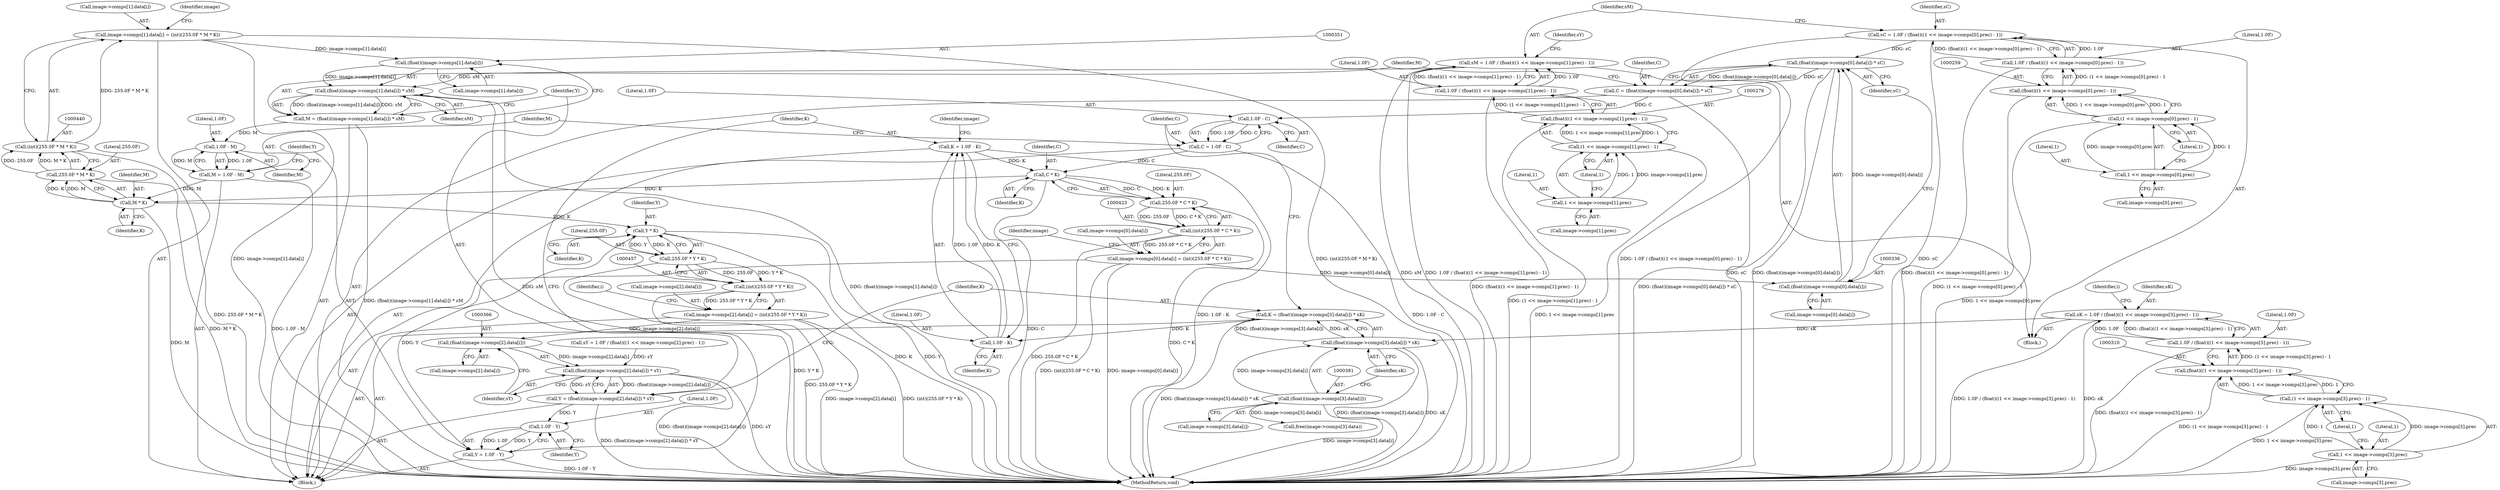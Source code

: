 digraph "0_openjpeg_162f6199c0cd3ec1c6c6dc65e41b2faab92b2d91@pointer" {
"1000429" [label="(Call,image->comps[1].data[i] = (int)(255.0F * M * K))"];
"1000439" [label="(Call,(int)(255.0F * M * K))"];
"1000441" [label="(Call,255.0F * M * K)"];
"1000443" [label="(Call,M * K)"];
"1000397" [label="(Call,M = 1.0F - M)"];
"1000399" [label="(Call,1.0F - M)"];
"1000347" [label="(Call,M = (float)(image->comps[1].data[i]) * sM)"];
"1000349" [label="(Call,(float)(image->comps[1].data[i]) * sM)"];
"1000350" [label="(Call,(float)(image->comps[1].data[i]))"];
"1000429" [label="(Call,image->comps[1].data[i] = (int)(255.0F * M * K))"];
"1000271" [label="(Call,sM = 1.0F / (float)((1 << image->comps[1].prec) - 1))"];
"1000273" [label="(Call,1.0F / (float)((1 << image->comps[1].prec) - 1))"];
"1000275" [label="(Call,(float)((1 << image->comps[1].prec) - 1))"];
"1000277" [label="(Call,(1 << image->comps[1].prec) - 1)"];
"1000278" [label="(Call,1 << image->comps[1].prec)"];
"1000426" [label="(Call,C * K)"];
"1000392" [label="(Call,C = 1.0F - C)"];
"1000394" [label="(Call,1.0F - C)"];
"1000332" [label="(Call,C = (float)(image->comps[0].data[i]) * sC)"];
"1000334" [label="(Call,(float)(image->comps[0].data[i]) * sC)"];
"1000335" [label="(Call,(float)(image->comps[0].data[i]))"];
"1000412" [label="(Call,image->comps[0].data[i] = (int)(255.0F * C * K))"];
"1000422" [label="(Call,(int)(255.0F * C * K))"];
"1000424" [label="(Call,255.0F * C * K)"];
"1000254" [label="(Call,sC = 1.0F / (float)((1 << image->comps[0].prec) - 1))"];
"1000256" [label="(Call,1.0F / (float)((1 << image->comps[0].prec) - 1))"];
"1000258" [label="(Call,(float)((1 << image->comps[0].prec) - 1))"];
"1000260" [label="(Call,(1 << image->comps[0].prec) - 1)"];
"1000261" [label="(Call,1 << image->comps[0].prec)"];
"1000407" [label="(Call,K = 1.0F - K)"];
"1000409" [label="(Call,1.0F - K)"];
"1000377" [label="(Call,K = (float)(image->comps[3].data[i]) * sK)"];
"1000379" [label="(Call,(float)(image->comps[3].data[i]) * sK)"];
"1000380" [label="(Call,(float)(image->comps[3].data[i]))"];
"1000305" [label="(Call,sK = 1.0F / (float)((1 << image->comps[3].prec) - 1))"];
"1000307" [label="(Call,1.0F / (float)((1 << image->comps[3].prec) - 1))"];
"1000309" [label="(Call,(float)((1 << image->comps[3].prec) - 1))"];
"1000311" [label="(Call,(1 << image->comps[3].prec) - 1)"];
"1000312" [label="(Call,1 << image->comps[3].prec)"];
"1000460" [label="(Call,Y * K)"];
"1000458" [label="(Call,255.0F * Y * K)"];
"1000456" [label="(Call,(int)(255.0F * Y * K))"];
"1000446" [label="(Call,image->comps[2].data[i] = (int)(255.0F * Y * K))"];
"1000365" [label="(Call,(float)(image->comps[2].data[i]))"];
"1000364" [label="(Call,(float)(image->comps[2].data[i]) * sY)"];
"1000362" [label="(Call,Y = (float)(image->comps[2].data[i]) * sY)"];
"1000404" [label="(Call,1.0F - Y)"];
"1000402" [label="(Call,Y = 1.0F - Y)"];
"1000254" [label="(Call,sC = 1.0F / (float)((1 << image->comps[0].prec) - 1))"];
"1000321" [label="(Literal,1)"];
"1000332" [label="(Call,C = (float)(image->comps[0].data[i]) * sC)"];
"1000347" [label="(Call,M = (float)(image->comps[1].data[i]) * sM)"];
"1000314" [label="(Call,image->comps[3].prec)"];
"1000256" [label="(Call,1.0F / (float)((1 << image->comps[0].prec) - 1))"];
"1000442" [label="(Literal,255.0F)"];
"1000262" [label="(Literal,1)"];
"1000348" [label="(Identifier,M)"];
"1000404" [label="(Call,1.0F - Y)"];
"1000331" [label="(Block,)"];
"1000463" [label="(Call,free(image->comps[3].data))"];
"1000278" [label="(Call,1 << image->comps[1].prec)"];
"1000413" [label="(Call,image->comps[0].data[i])"];
"1000289" [label="(Identifier,sY)"];
"1000410" [label="(Literal,1.0F)"];
"1000305" [label="(Call,sK = 1.0F / (float)((1 << image->comps[3].prec) - 1))"];
"1000337" [label="(Call,image->comps[0].data[i])"];
"1000309" [label="(Call,(float)((1 << image->comps[3].prec) - 1))"];
"1000422" [label="(Call,(int)(255.0F * C * K))"];
"1000333" [label="(Identifier,C)"];
"1000257" [label="(Literal,1.0F)"];
"1000424" [label="(Call,255.0F * C * K)"];
"1000550" [label="(MethodReturn,void)"];
"1000271" [label="(Call,sM = 1.0F / (float)((1 << image->comps[1].prec) - 1))"];
"1000311" [label="(Call,(1 << image->comps[3].prec) - 1)"];
"1000377" [label="(Call,K = (float)(image->comps[3].data[i]) * sK)"];
"1000445" [label="(Identifier,K)"];
"1000275" [label="(Call,(float)((1 << image->comps[1].prec) - 1))"];
"1000394" [label="(Call,1.0F - C)"];
"1000280" [label="(Call,image->comps[1].prec)"];
"1000403" [label="(Identifier,Y)"];
"1000393" [label="(Identifier,C)"];
"1000446" [label="(Call,image->comps[2].data[i] = (int)(255.0F * Y * K))"];
"1000451" [label="(Identifier,image)"];
"1000398" [label="(Identifier,M)"];
"1000407" [label="(Call,K = 1.0F - K)"];
"1000434" [label="(Identifier,image)"];
"1000313" [label="(Literal,1)"];
"1000352" [label="(Call,image->comps[1].data[i])"];
"1000335" [label="(Call,(float)(image->comps[0].data[i]))"];
"1000287" [label="(Literal,1)"];
"1000429" [label="(Call,image->comps[1].data[i] = (int)(255.0F * M * K))"];
"1000462" [label="(Identifier,K)"];
"1000459" [label="(Literal,255.0F)"];
"1000334" [label="(Call,(float)(image->comps[0].data[i]) * sC)"];
"1000261" [label="(Call,1 << image->comps[0].prec)"];
"1000406" [label="(Identifier,Y)"];
"1000308" [label="(Literal,1.0F)"];
"1000430" [label="(Call,image->comps[1].data[i])"];
"1000367" [label="(Call,image->comps[2].data[i])"];
"1000277" [label="(Call,(1 << image->comps[1].prec) - 1)"];
"1000376" [label="(Identifier,sY)"];
"1000460" [label="(Call,Y * K)"];
"1000392" [label="(Call,C = 1.0F - C)"];
"1000441" [label="(Call,255.0F * M * K)"];
"1000260" [label="(Call,(1 << image->comps[0].prec) - 1)"];
"1000397" [label="(Call,M = 1.0F - M)"];
"1000273" [label="(Call,1.0F / (float)((1 << image->comps[1].prec) - 1))"];
"1000288" [label="(Call,sY = 1.0F / (float)((1 << image->comps[2].prec) - 1))"];
"1000380" [label="(Call,(float)(image->comps[3].data[i]))"];
"1000395" [label="(Literal,1.0F)"];
"1000307" [label="(Call,1.0F / (float)((1 << image->comps[3].prec) - 1))"];
"1000324" [label="(Identifier,i)"];
"1000270" [label="(Literal,1)"];
"1000363" [label="(Identifier,Y)"];
"1000444" [label="(Identifier,M)"];
"1000458" [label="(Call,255.0F * Y * K)"];
"1000456" [label="(Call,(int)(255.0F * Y * K))"];
"1000426" [label="(Call,C * K)"];
"1000364" [label="(Call,(float)(image->comps[2].data[i]) * sY)"];
"1000109" [label="(Block,)"];
"1000400" [label="(Literal,1.0F)"];
"1000379" [label="(Call,(float)(image->comps[3].data[i]) * sK)"];
"1000306" [label="(Identifier,sK)"];
"1000330" [label="(Identifier,i)"];
"1000362" [label="(Call,Y = (float)(image->comps[2].data[i]) * sY)"];
"1000411" [label="(Identifier,K)"];
"1000391" [label="(Identifier,sK)"];
"1000412" [label="(Call,image->comps[0].data[i] = (int)(255.0F * C * K))"];
"1000417" [label="(Identifier,image)"];
"1000350" [label="(Call,(float)(image->comps[1].data[i]))"];
"1000382" [label="(Call,image->comps[3].data[i])"];
"1000399" [label="(Call,1.0F - M)"];
"1000272" [label="(Identifier,sM)"];
"1000258" [label="(Call,(float)((1 << image->comps[0].prec) - 1))"];
"1000349" [label="(Call,(float)(image->comps[1].data[i]) * sM)"];
"1000346" [label="(Identifier,sC)"];
"1000428" [label="(Identifier,K)"];
"1000401" [label="(Identifier,M)"];
"1000263" [label="(Call,image->comps[0].prec)"];
"1000274" [label="(Literal,1.0F)"];
"1000365" [label="(Call,(float)(image->comps[2].data[i]))"];
"1000361" [label="(Identifier,sM)"];
"1000279" [label="(Literal,1)"];
"1000408" [label="(Identifier,K)"];
"1000461" [label="(Identifier,Y)"];
"1000427" [label="(Identifier,C)"];
"1000425" [label="(Literal,255.0F)"];
"1000447" [label="(Call,image->comps[2].data[i])"];
"1000396" [label="(Identifier,C)"];
"1000312" [label="(Call,1 << image->comps[3].prec)"];
"1000402" [label="(Call,Y = 1.0F - Y)"];
"1000439" [label="(Call,(int)(255.0F * M * K))"];
"1000378" [label="(Identifier,K)"];
"1000409" [label="(Call,1.0F - K)"];
"1000405" [label="(Literal,1.0F)"];
"1000255" [label="(Identifier,sC)"];
"1000443" [label="(Call,M * K)"];
"1000429" -> "1000331"  [label="AST: "];
"1000429" -> "1000439"  [label="CFG: "];
"1000430" -> "1000429"  [label="AST: "];
"1000439" -> "1000429"  [label="AST: "];
"1000451" -> "1000429"  [label="CFG: "];
"1000429" -> "1000550"  [label="DDG: image->comps[1].data[i]"];
"1000429" -> "1000550"  [label="DDG: (int)(255.0F * M * K)"];
"1000429" -> "1000350"  [label="DDG: image->comps[1].data[i]"];
"1000439" -> "1000429"  [label="DDG: 255.0F * M * K"];
"1000439" -> "1000441"  [label="CFG: "];
"1000440" -> "1000439"  [label="AST: "];
"1000441" -> "1000439"  [label="AST: "];
"1000439" -> "1000550"  [label="DDG: 255.0F * M * K"];
"1000441" -> "1000439"  [label="DDG: 255.0F"];
"1000441" -> "1000439"  [label="DDG: M * K"];
"1000441" -> "1000443"  [label="CFG: "];
"1000442" -> "1000441"  [label="AST: "];
"1000443" -> "1000441"  [label="AST: "];
"1000441" -> "1000550"  [label="DDG: M * K"];
"1000443" -> "1000441"  [label="DDG: M"];
"1000443" -> "1000441"  [label="DDG: K"];
"1000443" -> "1000445"  [label="CFG: "];
"1000444" -> "1000443"  [label="AST: "];
"1000445" -> "1000443"  [label="AST: "];
"1000443" -> "1000550"  [label="DDG: M"];
"1000397" -> "1000443"  [label="DDG: M"];
"1000426" -> "1000443"  [label="DDG: K"];
"1000443" -> "1000460"  [label="DDG: K"];
"1000397" -> "1000331"  [label="AST: "];
"1000397" -> "1000399"  [label="CFG: "];
"1000398" -> "1000397"  [label="AST: "];
"1000399" -> "1000397"  [label="AST: "];
"1000403" -> "1000397"  [label="CFG: "];
"1000397" -> "1000550"  [label="DDG: 1.0F - M"];
"1000399" -> "1000397"  [label="DDG: 1.0F"];
"1000399" -> "1000397"  [label="DDG: M"];
"1000399" -> "1000401"  [label="CFG: "];
"1000400" -> "1000399"  [label="AST: "];
"1000401" -> "1000399"  [label="AST: "];
"1000347" -> "1000399"  [label="DDG: M"];
"1000347" -> "1000331"  [label="AST: "];
"1000347" -> "1000349"  [label="CFG: "];
"1000348" -> "1000347"  [label="AST: "];
"1000349" -> "1000347"  [label="AST: "];
"1000363" -> "1000347"  [label="CFG: "];
"1000347" -> "1000550"  [label="DDG: (float)(image->comps[1].data[i]) * sM"];
"1000349" -> "1000347"  [label="DDG: (float)(image->comps[1].data[i])"];
"1000349" -> "1000347"  [label="DDG: sM"];
"1000349" -> "1000361"  [label="CFG: "];
"1000350" -> "1000349"  [label="AST: "];
"1000361" -> "1000349"  [label="AST: "];
"1000349" -> "1000550"  [label="DDG: sM"];
"1000349" -> "1000550"  [label="DDG: (float)(image->comps[1].data[i])"];
"1000350" -> "1000349"  [label="DDG: image->comps[1].data[i]"];
"1000271" -> "1000349"  [label="DDG: sM"];
"1000350" -> "1000352"  [label="CFG: "];
"1000351" -> "1000350"  [label="AST: "];
"1000352" -> "1000350"  [label="AST: "];
"1000361" -> "1000350"  [label="CFG: "];
"1000271" -> "1000109"  [label="AST: "];
"1000271" -> "1000273"  [label="CFG: "];
"1000272" -> "1000271"  [label="AST: "];
"1000273" -> "1000271"  [label="AST: "];
"1000289" -> "1000271"  [label="CFG: "];
"1000271" -> "1000550"  [label="DDG: 1.0F / (float)((1 << image->comps[1].prec) - 1)"];
"1000271" -> "1000550"  [label="DDG: sM"];
"1000273" -> "1000271"  [label="DDG: 1.0F"];
"1000273" -> "1000271"  [label="DDG: (float)((1 << image->comps[1].prec) - 1)"];
"1000273" -> "1000275"  [label="CFG: "];
"1000274" -> "1000273"  [label="AST: "];
"1000275" -> "1000273"  [label="AST: "];
"1000273" -> "1000550"  [label="DDG: (float)((1 << image->comps[1].prec) - 1)"];
"1000275" -> "1000273"  [label="DDG: (1 << image->comps[1].prec) - 1"];
"1000275" -> "1000277"  [label="CFG: "];
"1000276" -> "1000275"  [label="AST: "];
"1000277" -> "1000275"  [label="AST: "];
"1000275" -> "1000550"  [label="DDG: (1 << image->comps[1].prec) - 1"];
"1000277" -> "1000275"  [label="DDG: 1 << image->comps[1].prec"];
"1000277" -> "1000275"  [label="DDG: 1"];
"1000277" -> "1000287"  [label="CFG: "];
"1000278" -> "1000277"  [label="AST: "];
"1000287" -> "1000277"  [label="AST: "];
"1000277" -> "1000550"  [label="DDG: 1 << image->comps[1].prec"];
"1000278" -> "1000277"  [label="DDG: 1"];
"1000278" -> "1000277"  [label="DDG: image->comps[1].prec"];
"1000278" -> "1000280"  [label="CFG: "];
"1000279" -> "1000278"  [label="AST: "];
"1000280" -> "1000278"  [label="AST: "];
"1000287" -> "1000278"  [label="CFG: "];
"1000426" -> "1000424"  [label="AST: "];
"1000426" -> "1000428"  [label="CFG: "];
"1000427" -> "1000426"  [label="AST: "];
"1000428" -> "1000426"  [label="AST: "];
"1000424" -> "1000426"  [label="CFG: "];
"1000426" -> "1000550"  [label="DDG: C"];
"1000426" -> "1000424"  [label="DDG: C"];
"1000426" -> "1000424"  [label="DDG: K"];
"1000392" -> "1000426"  [label="DDG: C"];
"1000407" -> "1000426"  [label="DDG: K"];
"1000392" -> "1000331"  [label="AST: "];
"1000392" -> "1000394"  [label="CFG: "];
"1000393" -> "1000392"  [label="AST: "];
"1000394" -> "1000392"  [label="AST: "];
"1000398" -> "1000392"  [label="CFG: "];
"1000392" -> "1000550"  [label="DDG: 1.0F - C"];
"1000394" -> "1000392"  [label="DDG: 1.0F"];
"1000394" -> "1000392"  [label="DDG: C"];
"1000394" -> "1000396"  [label="CFG: "];
"1000395" -> "1000394"  [label="AST: "];
"1000396" -> "1000394"  [label="AST: "];
"1000332" -> "1000394"  [label="DDG: C"];
"1000332" -> "1000331"  [label="AST: "];
"1000332" -> "1000334"  [label="CFG: "];
"1000333" -> "1000332"  [label="AST: "];
"1000334" -> "1000332"  [label="AST: "];
"1000348" -> "1000332"  [label="CFG: "];
"1000332" -> "1000550"  [label="DDG: (float)(image->comps[0].data[i]) * sC"];
"1000334" -> "1000332"  [label="DDG: (float)(image->comps[0].data[i])"];
"1000334" -> "1000332"  [label="DDG: sC"];
"1000334" -> "1000346"  [label="CFG: "];
"1000335" -> "1000334"  [label="AST: "];
"1000346" -> "1000334"  [label="AST: "];
"1000334" -> "1000550"  [label="DDG: sC"];
"1000334" -> "1000550"  [label="DDG: (float)(image->comps[0].data[i])"];
"1000335" -> "1000334"  [label="DDG: image->comps[0].data[i]"];
"1000254" -> "1000334"  [label="DDG: sC"];
"1000335" -> "1000337"  [label="CFG: "];
"1000336" -> "1000335"  [label="AST: "];
"1000337" -> "1000335"  [label="AST: "];
"1000346" -> "1000335"  [label="CFG: "];
"1000412" -> "1000335"  [label="DDG: image->comps[0].data[i]"];
"1000412" -> "1000331"  [label="AST: "];
"1000412" -> "1000422"  [label="CFG: "];
"1000413" -> "1000412"  [label="AST: "];
"1000422" -> "1000412"  [label="AST: "];
"1000434" -> "1000412"  [label="CFG: "];
"1000412" -> "1000550"  [label="DDG: (int)(255.0F * C * K)"];
"1000412" -> "1000550"  [label="DDG: image->comps[0].data[i]"];
"1000422" -> "1000412"  [label="DDG: 255.0F * C * K"];
"1000422" -> "1000424"  [label="CFG: "];
"1000423" -> "1000422"  [label="AST: "];
"1000424" -> "1000422"  [label="AST: "];
"1000422" -> "1000550"  [label="DDG: 255.0F * C * K"];
"1000424" -> "1000422"  [label="DDG: 255.0F"];
"1000424" -> "1000422"  [label="DDG: C * K"];
"1000425" -> "1000424"  [label="AST: "];
"1000424" -> "1000550"  [label="DDG: C * K"];
"1000254" -> "1000109"  [label="AST: "];
"1000254" -> "1000256"  [label="CFG: "];
"1000255" -> "1000254"  [label="AST: "];
"1000256" -> "1000254"  [label="AST: "];
"1000272" -> "1000254"  [label="CFG: "];
"1000254" -> "1000550"  [label="DDG: sC"];
"1000254" -> "1000550"  [label="DDG: 1.0F / (float)((1 << image->comps[0].prec) - 1)"];
"1000256" -> "1000254"  [label="DDG: 1.0F"];
"1000256" -> "1000254"  [label="DDG: (float)((1 << image->comps[0].prec) - 1)"];
"1000256" -> "1000258"  [label="CFG: "];
"1000257" -> "1000256"  [label="AST: "];
"1000258" -> "1000256"  [label="AST: "];
"1000256" -> "1000550"  [label="DDG: (float)((1 << image->comps[0].prec) - 1)"];
"1000258" -> "1000256"  [label="DDG: (1 << image->comps[0].prec) - 1"];
"1000258" -> "1000260"  [label="CFG: "];
"1000259" -> "1000258"  [label="AST: "];
"1000260" -> "1000258"  [label="AST: "];
"1000258" -> "1000550"  [label="DDG: (1 << image->comps[0].prec) - 1"];
"1000260" -> "1000258"  [label="DDG: 1 << image->comps[0].prec"];
"1000260" -> "1000258"  [label="DDG: 1"];
"1000260" -> "1000270"  [label="CFG: "];
"1000261" -> "1000260"  [label="AST: "];
"1000270" -> "1000260"  [label="AST: "];
"1000260" -> "1000550"  [label="DDG: 1 << image->comps[0].prec"];
"1000261" -> "1000260"  [label="DDG: 1"];
"1000261" -> "1000260"  [label="DDG: image->comps[0].prec"];
"1000261" -> "1000263"  [label="CFG: "];
"1000262" -> "1000261"  [label="AST: "];
"1000263" -> "1000261"  [label="AST: "];
"1000270" -> "1000261"  [label="CFG: "];
"1000407" -> "1000331"  [label="AST: "];
"1000407" -> "1000409"  [label="CFG: "];
"1000408" -> "1000407"  [label="AST: "];
"1000409" -> "1000407"  [label="AST: "];
"1000417" -> "1000407"  [label="CFG: "];
"1000407" -> "1000550"  [label="DDG: 1.0F - K"];
"1000409" -> "1000407"  [label="DDG: 1.0F"];
"1000409" -> "1000407"  [label="DDG: K"];
"1000409" -> "1000411"  [label="CFG: "];
"1000410" -> "1000409"  [label="AST: "];
"1000411" -> "1000409"  [label="AST: "];
"1000377" -> "1000409"  [label="DDG: K"];
"1000377" -> "1000331"  [label="AST: "];
"1000377" -> "1000379"  [label="CFG: "];
"1000378" -> "1000377"  [label="AST: "];
"1000379" -> "1000377"  [label="AST: "];
"1000393" -> "1000377"  [label="CFG: "];
"1000377" -> "1000550"  [label="DDG: (float)(image->comps[3].data[i]) * sK"];
"1000379" -> "1000377"  [label="DDG: (float)(image->comps[3].data[i])"];
"1000379" -> "1000377"  [label="DDG: sK"];
"1000379" -> "1000391"  [label="CFG: "];
"1000380" -> "1000379"  [label="AST: "];
"1000391" -> "1000379"  [label="AST: "];
"1000379" -> "1000550"  [label="DDG: (float)(image->comps[3].data[i])"];
"1000379" -> "1000550"  [label="DDG: sK"];
"1000380" -> "1000379"  [label="DDG: image->comps[3].data[i]"];
"1000305" -> "1000379"  [label="DDG: sK"];
"1000380" -> "1000382"  [label="CFG: "];
"1000381" -> "1000380"  [label="AST: "];
"1000382" -> "1000380"  [label="AST: "];
"1000391" -> "1000380"  [label="CFG: "];
"1000380" -> "1000550"  [label="DDG: image->comps[3].data[i]"];
"1000380" -> "1000463"  [label="DDG: image->comps[3].data[i]"];
"1000305" -> "1000109"  [label="AST: "];
"1000305" -> "1000307"  [label="CFG: "];
"1000306" -> "1000305"  [label="AST: "];
"1000307" -> "1000305"  [label="AST: "];
"1000324" -> "1000305"  [label="CFG: "];
"1000305" -> "1000550"  [label="DDG: 1.0F / (float)((1 << image->comps[3].prec) - 1)"];
"1000305" -> "1000550"  [label="DDG: sK"];
"1000307" -> "1000305"  [label="DDG: 1.0F"];
"1000307" -> "1000305"  [label="DDG: (float)((1 << image->comps[3].prec) - 1)"];
"1000307" -> "1000309"  [label="CFG: "];
"1000308" -> "1000307"  [label="AST: "];
"1000309" -> "1000307"  [label="AST: "];
"1000307" -> "1000550"  [label="DDG: (float)((1 << image->comps[3].prec) - 1)"];
"1000309" -> "1000307"  [label="DDG: (1 << image->comps[3].prec) - 1"];
"1000309" -> "1000311"  [label="CFG: "];
"1000310" -> "1000309"  [label="AST: "];
"1000311" -> "1000309"  [label="AST: "];
"1000309" -> "1000550"  [label="DDG: (1 << image->comps[3].prec) - 1"];
"1000311" -> "1000309"  [label="DDG: 1 << image->comps[3].prec"];
"1000311" -> "1000309"  [label="DDG: 1"];
"1000311" -> "1000321"  [label="CFG: "];
"1000312" -> "1000311"  [label="AST: "];
"1000321" -> "1000311"  [label="AST: "];
"1000311" -> "1000550"  [label="DDG: 1 << image->comps[3].prec"];
"1000312" -> "1000311"  [label="DDG: 1"];
"1000312" -> "1000311"  [label="DDG: image->comps[3].prec"];
"1000312" -> "1000314"  [label="CFG: "];
"1000313" -> "1000312"  [label="AST: "];
"1000314" -> "1000312"  [label="AST: "];
"1000321" -> "1000312"  [label="CFG: "];
"1000312" -> "1000550"  [label="DDG: image->comps[3].prec"];
"1000460" -> "1000458"  [label="AST: "];
"1000460" -> "1000462"  [label="CFG: "];
"1000461" -> "1000460"  [label="AST: "];
"1000462" -> "1000460"  [label="AST: "];
"1000458" -> "1000460"  [label="CFG: "];
"1000460" -> "1000550"  [label="DDG: Y"];
"1000460" -> "1000550"  [label="DDG: K"];
"1000460" -> "1000458"  [label="DDG: Y"];
"1000460" -> "1000458"  [label="DDG: K"];
"1000402" -> "1000460"  [label="DDG: Y"];
"1000458" -> "1000456"  [label="AST: "];
"1000459" -> "1000458"  [label="AST: "];
"1000456" -> "1000458"  [label="CFG: "];
"1000458" -> "1000550"  [label="DDG: Y * K"];
"1000458" -> "1000456"  [label="DDG: 255.0F"];
"1000458" -> "1000456"  [label="DDG: Y * K"];
"1000456" -> "1000446"  [label="AST: "];
"1000457" -> "1000456"  [label="AST: "];
"1000446" -> "1000456"  [label="CFG: "];
"1000456" -> "1000550"  [label="DDG: 255.0F * Y * K"];
"1000456" -> "1000446"  [label="DDG: 255.0F * Y * K"];
"1000446" -> "1000331"  [label="AST: "];
"1000447" -> "1000446"  [label="AST: "];
"1000330" -> "1000446"  [label="CFG: "];
"1000446" -> "1000550"  [label="DDG: image->comps[2].data[i]"];
"1000446" -> "1000550"  [label="DDG: (int)(255.0F * Y * K)"];
"1000446" -> "1000365"  [label="DDG: image->comps[2].data[i]"];
"1000365" -> "1000364"  [label="AST: "];
"1000365" -> "1000367"  [label="CFG: "];
"1000366" -> "1000365"  [label="AST: "];
"1000367" -> "1000365"  [label="AST: "];
"1000376" -> "1000365"  [label="CFG: "];
"1000365" -> "1000364"  [label="DDG: image->comps[2].data[i]"];
"1000364" -> "1000362"  [label="AST: "];
"1000364" -> "1000376"  [label="CFG: "];
"1000376" -> "1000364"  [label="AST: "];
"1000362" -> "1000364"  [label="CFG: "];
"1000364" -> "1000550"  [label="DDG: (float)(image->comps[2].data[i])"];
"1000364" -> "1000550"  [label="DDG: sY"];
"1000364" -> "1000362"  [label="DDG: (float)(image->comps[2].data[i])"];
"1000364" -> "1000362"  [label="DDG: sY"];
"1000288" -> "1000364"  [label="DDG: sY"];
"1000362" -> "1000331"  [label="AST: "];
"1000363" -> "1000362"  [label="AST: "];
"1000378" -> "1000362"  [label="CFG: "];
"1000362" -> "1000550"  [label="DDG: (float)(image->comps[2].data[i]) * sY"];
"1000362" -> "1000404"  [label="DDG: Y"];
"1000404" -> "1000402"  [label="AST: "];
"1000404" -> "1000406"  [label="CFG: "];
"1000405" -> "1000404"  [label="AST: "];
"1000406" -> "1000404"  [label="AST: "];
"1000402" -> "1000404"  [label="CFG: "];
"1000404" -> "1000402"  [label="DDG: 1.0F"];
"1000404" -> "1000402"  [label="DDG: Y"];
"1000402" -> "1000331"  [label="AST: "];
"1000403" -> "1000402"  [label="AST: "];
"1000408" -> "1000402"  [label="CFG: "];
"1000402" -> "1000550"  [label="DDG: 1.0F - Y"];
}
